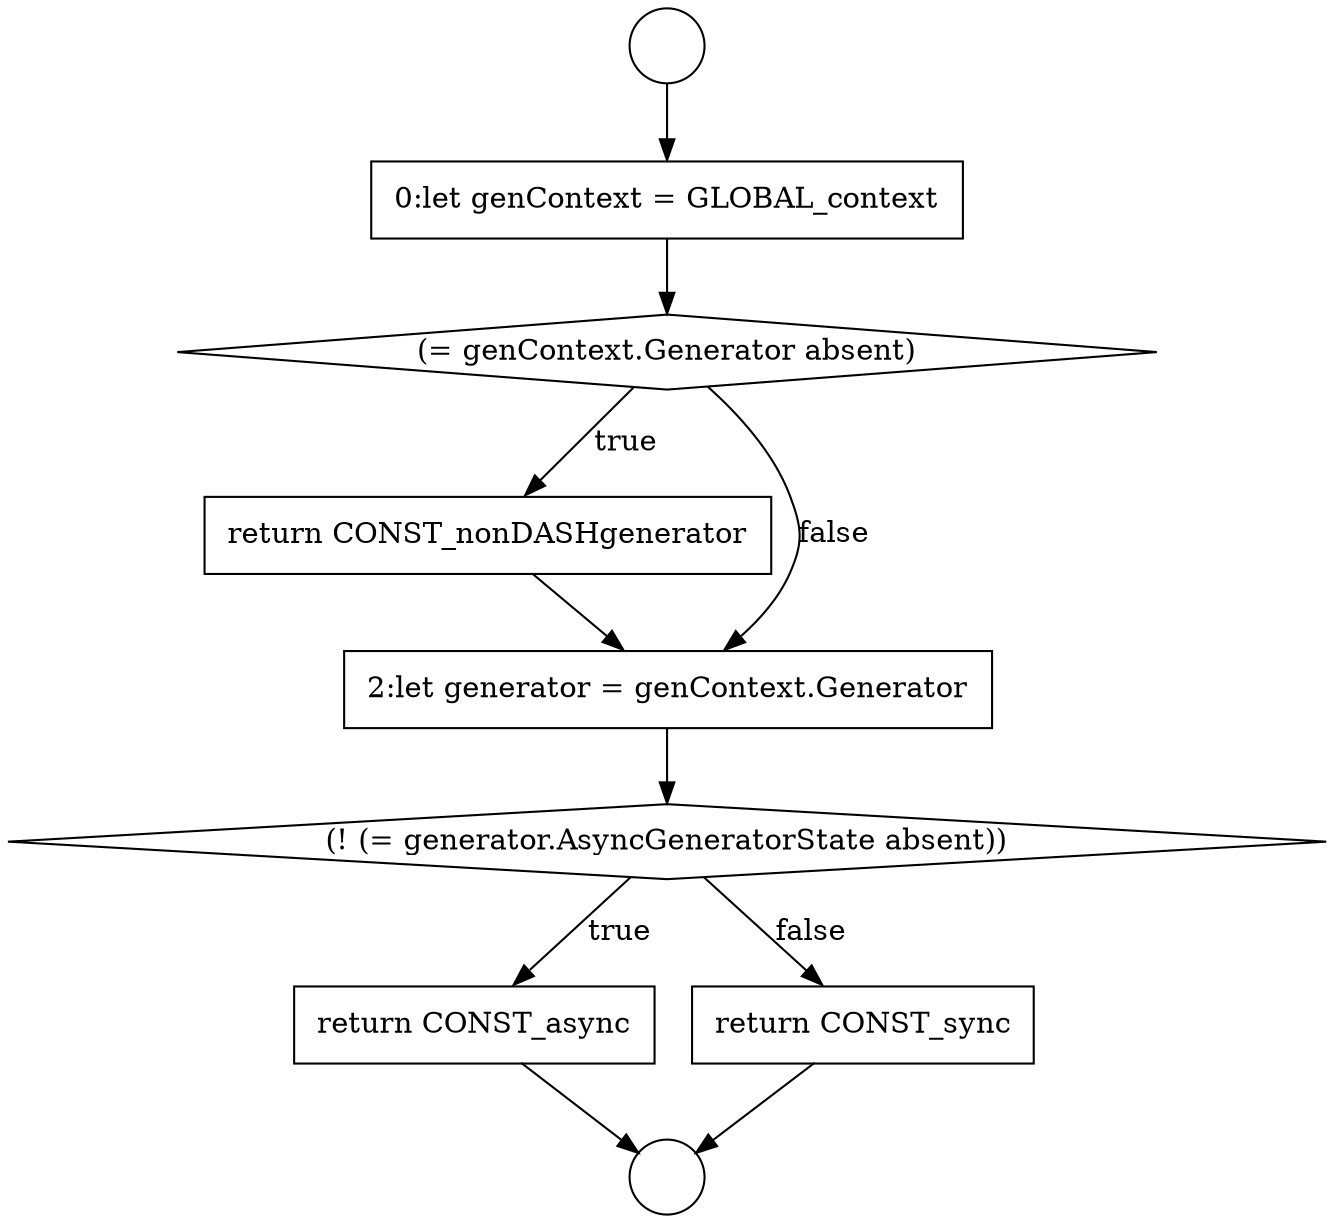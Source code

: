 digraph {
  node17569 [shape=none, margin=0, label=<<font color="black">
    <table border="0" cellborder="1" cellspacing="0" cellpadding="10">
      <tr><td align="left">return CONST_async</td></tr>
    </table>
  </font>> color="black" fillcolor="white" style=filled]
  node17566 [shape=none, margin=0, label=<<font color="black">
    <table border="0" cellborder="1" cellspacing="0" cellpadding="10">
      <tr><td align="left">return CONST_nonDASHgenerator</td></tr>
    </table>
  </font>> color="black" fillcolor="white" style=filled]
  node17562 [shape=circle label=" " color="black" fillcolor="white" style=filled]
  node17567 [shape=none, margin=0, label=<<font color="black">
    <table border="0" cellborder="1" cellspacing="0" cellpadding="10">
      <tr><td align="left">2:let generator = genContext.Generator</td></tr>
    </table>
  </font>> color="black" fillcolor="white" style=filled]
  node17563 [shape=circle label=" " color="black" fillcolor="white" style=filled]
  node17568 [shape=diamond, label=<<font color="black">(! (= generator.AsyncGeneratorState absent))</font>> color="black" fillcolor="white" style=filled]
  node17564 [shape=none, margin=0, label=<<font color="black">
    <table border="0" cellborder="1" cellspacing="0" cellpadding="10">
      <tr><td align="left">0:let genContext = GLOBAL_context</td></tr>
    </table>
  </font>> color="black" fillcolor="white" style=filled]
  node17570 [shape=none, margin=0, label=<<font color="black">
    <table border="0" cellborder="1" cellspacing="0" cellpadding="10">
      <tr><td align="left">return CONST_sync</td></tr>
    </table>
  </font>> color="black" fillcolor="white" style=filled]
  node17565 [shape=diamond, label=<<font color="black">(= genContext.Generator absent)</font>> color="black" fillcolor="white" style=filled]
  node17565 -> node17566 [label=<<font color="black">true</font>> color="black"]
  node17565 -> node17567 [label=<<font color="black">false</font>> color="black"]
  node17564 -> node17565 [ color="black"]
  node17569 -> node17563 [ color="black"]
  node17567 -> node17568 [ color="black"]
  node17568 -> node17569 [label=<<font color="black">true</font>> color="black"]
  node17568 -> node17570 [label=<<font color="black">false</font>> color="black"]
  node17562 -> node17564 [ color="black"]
  node17566 -> node17567 [ color="black"]
  node17570 -> node17563 [ color="black"]
}
